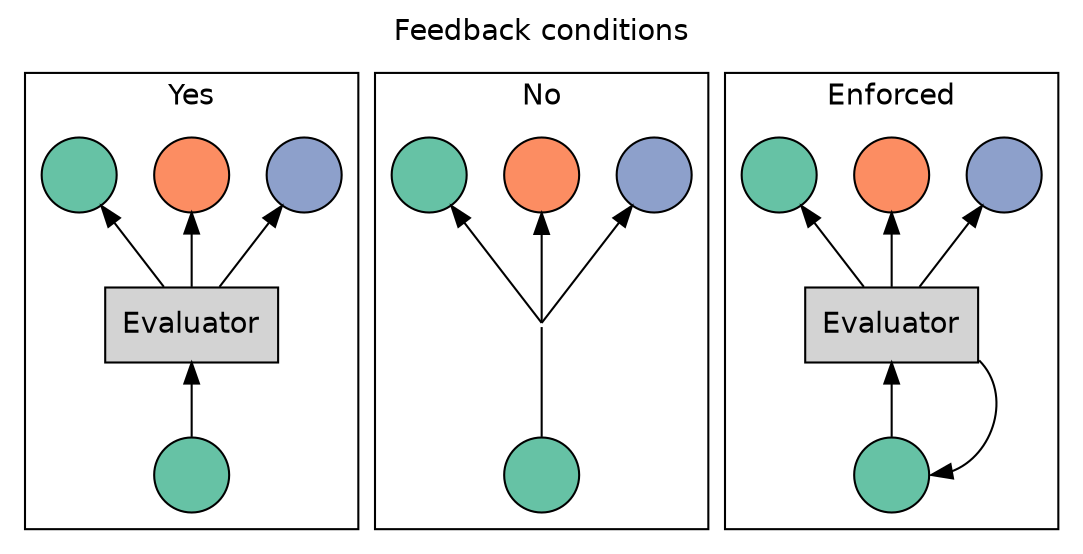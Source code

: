 digraph {
  rankdir = BT;
  node[label="", shape=circle, fontname=helvetica; style=filled];
  edge[fontname=helvetica];

  fontname=helvetica;
  label = "Feedback conditions";
  labelloc="t";

  // Colors are people
  y1, n1, e1, ya, na, ea[fillcolor="#66C2A5"];
  yb, nb, eb[fillcolor="#FC8D62"];
  yc, nc, ec[fillcolor="#8DA0CB"];

  // Shapes
  yfeedback, efeedback[shape=rect, label="Evaluator"];
  nfeedback[style=none, shape=none, width=0]

  subgraph cluster0 {
    label = "Yes";
    labelloc = "b";
    y1 -> yfeedback -> {ya, yb, yc};
  }

  subgraph cluster1 {
    label = "No";
    labelloc = "b";
    n1 -> nfeedback[arrowhead=none, headclip=false];
    nfeedback -> {na, nb, nc}[tailclip=false];
  }

  subgraph cluster2 {
    label = "Enforced";
    labelloc = "b";
    e1 -> efeedback;
    efeedback -> e1[tailport=se, headport=e, weight=0];
    efeedback -> {ea, eb, ec};
  }

}
